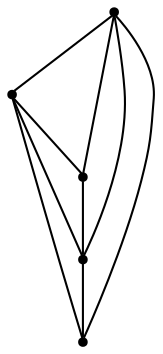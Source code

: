 graph {
  node [shape=point,comment="{\"directed\":false,\"doi\":\"10.1007/978-3-662-45803-7_36\",\"figure\":\"1 (3)\"}"]

  v0 [pos="1729.6178510492837,2352.637045233185"]
  v1 [pos="1542.8164342518219,2352.637045233185"]
  v2 [pos="1636.2172062747102,2399.3279592885765"]
  v3 [pos="1636.2172062747102,2446.0191277903664"]
  v4 [pos="1636.2172062747104,2492.7102962921563"]

  v0 -- v1 [id="-1",pos="1729.6178510492837,2352.637045233185 1542.8164342518219,2352.637045233185 1542.8164342518219,2352.637045233185 1542.8164342518219,2352.637045233185"]
  v1 -- v3 [id="-2",pos="1542.8164342518219,2352.637045233185 1636.2172062747102,2446.0191277903664 1636.2172062747102,2446.0191277903664 1636.2172062747102,2446.0191277903664"]
  v1 -- v4 [id="-3",pos="1542.8164342518219,2352.637045233185 1636.2172062747104,2492.7102962921563 1636.2172062747104,2492.7102962921563 1636.2172062747104,2492.7102962921563"]
  v1 -- v2 [id="-4",pos="1542.8164342518219,2352.637045233185 1636.2172062747102,2399.3279592885765 1636.2172062747102,2399.3279592885765 1636.2172062747102,2399.3279592885765"]
  v2 -- v0 [id="-5",pos="1636.2172062747102,2399.3279592885765 1729.6178510492837,2352.637045233185 1729.6178510492837,2352.637045233185 1729.6178510492837,2352.637045233185"]
  v3 -- v0 [id="-6",pos="1636.2172062747102,2446.0191277903664 1729.6178510492837,2352.637045233185 1729.6178510492837,2352.637045233185 1729.6178510492837,2352.637045233185"]
  v4 -- v0 [id="-7",pos="1636.2172062747104,2492.7102962921563 1729.6178510492837,2352.637045233185 1729.6178510492837,2352.637045233185 1729.6178510492837,2352.637045233185"]
  v3 -- v2 [id="-8",pos="1636.2172062747102,2446.0191277903664 1636.2172062747102,2399.3279592885765 1636.2172062747102,2399.3279592885765 1636.2172062747102,2399.3279592885765"]
  v4 -- v3 [id="-9",pos="1636.2172062747104,2492.7102962921563 1636.2172062747102,2446.0191277903664 1636.2172062747102,2446.0191277903664 1636.2172062747102,2446.0191277903664"]
}